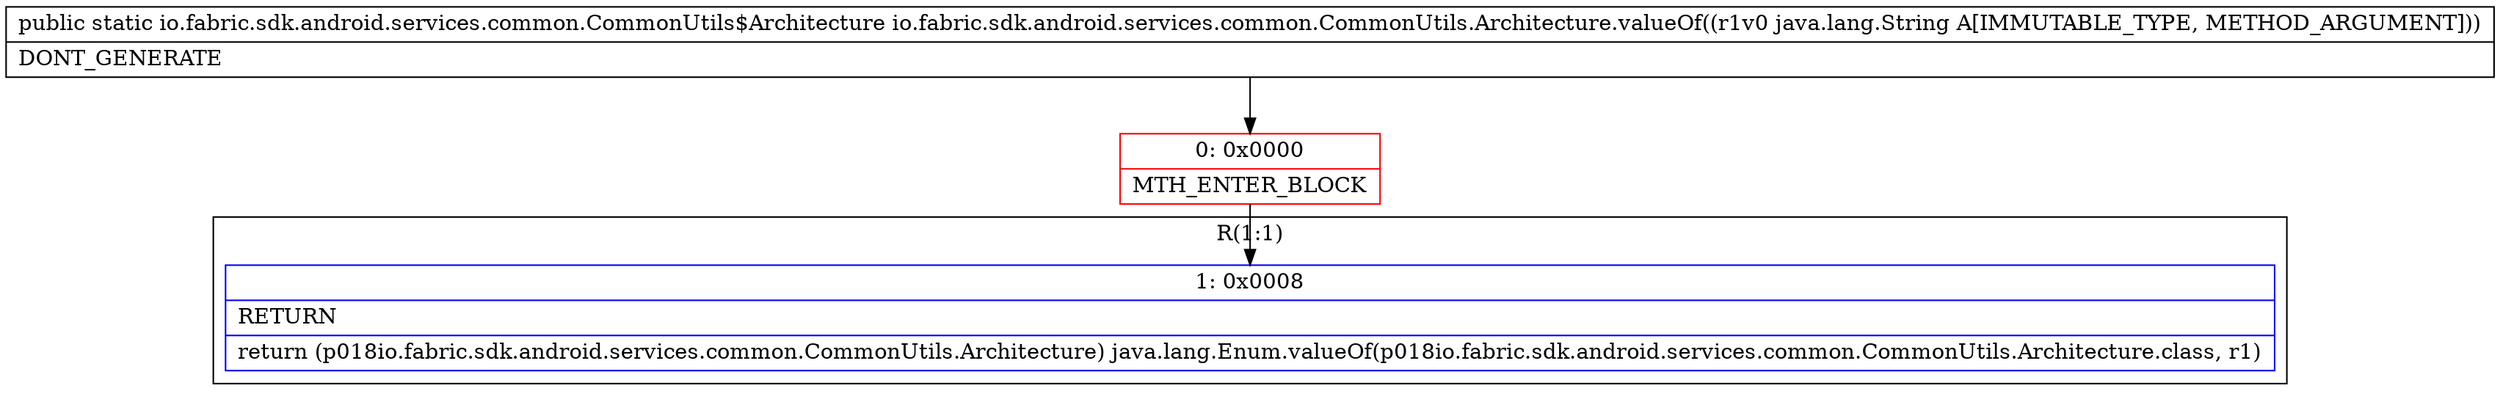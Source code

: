 digraph "CFG forio.fabric.sdk.android.services.common.CommonUtils.Architecture.valueOf(Ljava\/lang\/String;)Lio\/fabric\/sdk\/android\/services\/common\/CommonUtils$Architecture;" {
subgraph cluster_Region_1745641242 {
label = "R(1:1)";
node [shape=record,color=blue];
Node_1 [shape=record,label="{1\:\ 0x0008|RETURN\l|return (p018io.fabric.sdk.android.services.common.CommonUtils.Architecture) java.lang.Enum.valueOf(p018io.fabric.sdk.android.services.common.CommonUtils.Architecture.class, r1)\l}"];
}
Node_0 [shape=record,color=red,label="{0\:\ 0x0000|MTH_ENTER_BLOCK\l}"];
MethodNode[shape=record,label="{public static io.fabric.sdk.android.services.common.CommonUtils$Architecture io.fabric.sdk.android.services.common.CommonUtils.Architecture.valueOf((r1v0 java.lang.String A[IMMUTABLE_TYPE, METHOD_ARGUMENT]))  | DONT_GENERATE\l}"];
MethodNode -> Node_0;
Node_0 -> Node_1;
}

